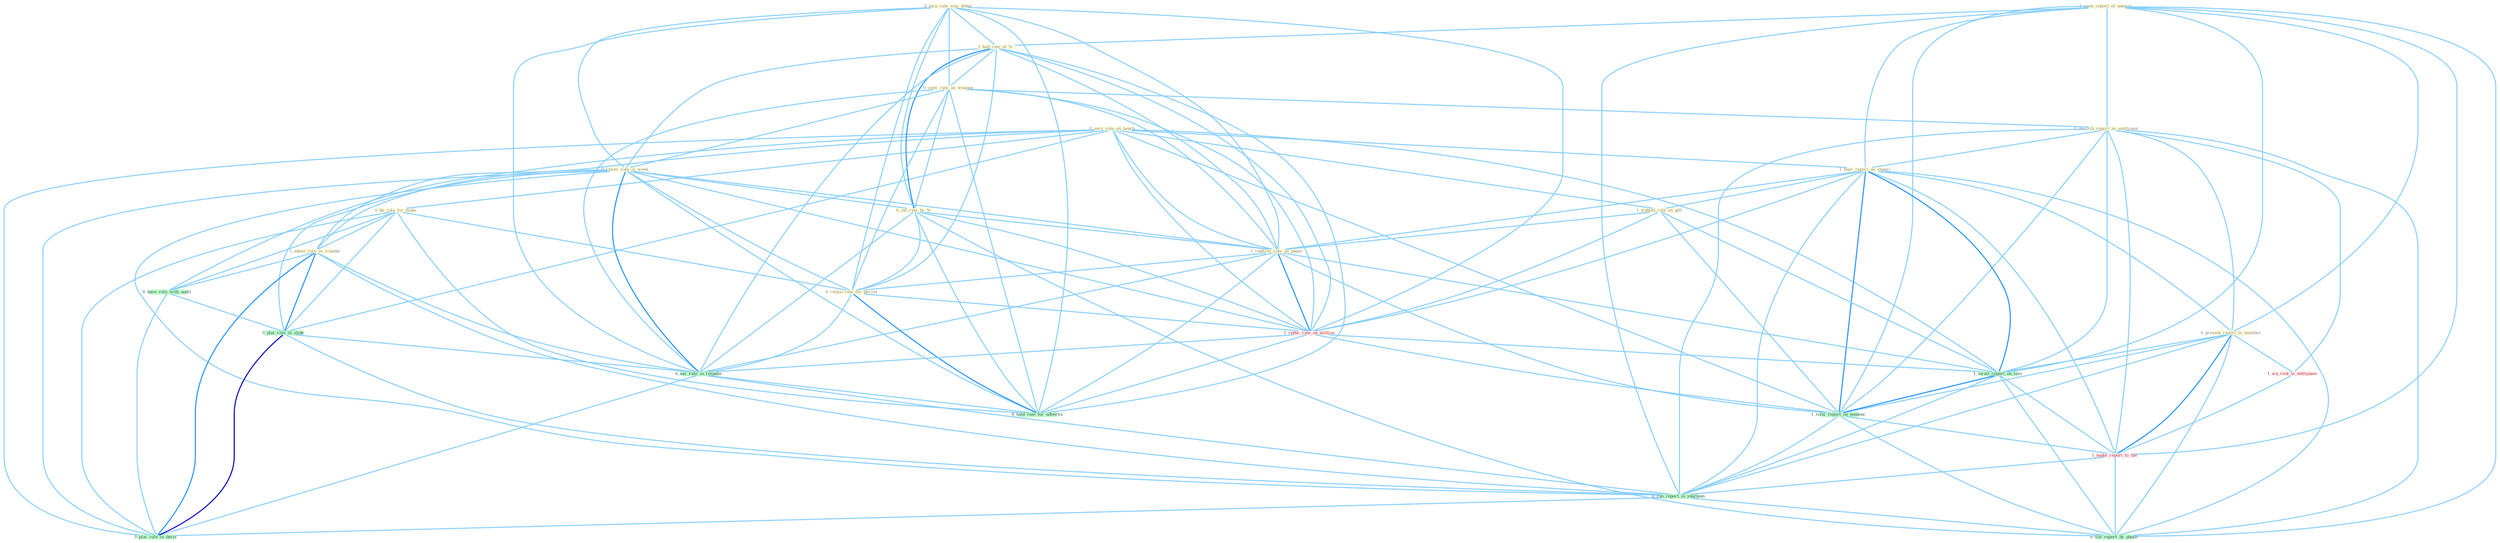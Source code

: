Graph G{ 
    node
    [shape=polygon,style=filled,width=.5,height=.06,color="#BDFCC9",fixedsize=true,fontsize=4,
    fontcolor="#2f4f4f"];
    {node
    [color="#ffffe0", fontcolor="#8b7d6b"] "1_seen_report_of_unawar " "0_turn_rate_sinc_debut " "0_serv_role_on_bench " "1_had_rate_of_% " "0_view_rate_as_weapon " "0_describ_report_as_entitynam " "1_hear_report_on_experi " "0_lower_rate_in_week " "0_be_role_for_make " "0_cut_rate_by_% " "0_present_report_to_member " "1_tighten_rule_on_gift " "1_confirm_rate_on_paper " "0_retain_rate_for_period " "1_admit_role_in_scandal "}
{node [color="#fff0f5", fontcolor="#b22222"] "1_wa_risk_to_entitynam " "1_reduc_rate_on_million " "1_make_report_to_the "}
edge [color="#B0E2FF"];

	"1_seen_report_of_unawar " -- "1_had_rate_of_% " [w="1", color="#87cefa" ];
	"1_seen_report_of_unawar " -- "0_describ_report_as_entitynam " [w="1", color="#87cefa" ];
	"1_seen_report_of_unawar " -- "1_hear_report_on_experi " [w="1", color="#87cefa" ];
	"1_seen_report_of_unawar " -- "0_present_report_to_member " [w="1", color="#87cefa" ];
	"1_seen_report_of_unawar " -- "1_await_report_on_loss " [w="1", color="#87cefa" ];
	"1_seen_report_of_unawar " -- "1_relai_report_on_tendenc " [w="1", color="#87cefa" ];
	"1_seen_report_of_unawar " -- "1_make_report_to_the " [w="1", color="#87cefa" ];
	"1_seen_report_of_unawar " -- "0_ran_report_in_yearnum " [w="1", color="#87cefa" ];
	"1_seen_report_of_unawar " -- "0_file_report_by_phone " [w="1", color="#87cefa" ];
	"0_turn_rate_sinc_debut " -- "1_had_rate_of_% " [w="1", color="#87cefa" ];
	"0_turn_rate_sinc_debut " -- "0_view_rate_as_weapon " [w="1", color="#87cefa" ];
	"0_turn_rate_sinc_debut " -- "0_lower_rate_in_week " [w="1", color="#87cefa" ];
	"0_turn_rate_sinc_debut " -- "0_cut_rate_by_% " [w="1", color="#87cefa" ];
	"0_turn_rate_sinc_debut " -- "1_confirm_rate_on_paper " [w="1", color="#87cefa" ];
	"0_turn_rate_sinc_debut " -- "0_retain_rate_for_period " [w="1", color="#87cefa" ];
	"0_turn_rate_sinc_debut " -- "1_reduc_rate_on_million " [w="1", color="#87cefa" ];
	"0_turn_rate_sinc_debut " -- "0_eas_rate_in_respons " [w="1", color="#87cefa" ];
	"0_turn_rate_sinc_debut " -- "0_hold_rate_for_advertis " [w="1", color="#87cefa" ];
	"0_serv_role_on_bench " -- "1_hear_report_on_experi " [w="1", color="#87cefa" ];
	"0_serv_role_on_bench " -- "0_be_role_for_make " [w="1", color="#87cefa" ];
	"0_serv_role_on_bench " -- "1_tighten_rule_on_gift " [w="1", color="#87cefa" ];
	"0_serv_role_on_bench " -- "1_confirm_rate_on_paper " [w="1", color="#87cefa" ];
	"0_serv_role_on_bench " -- "1_admit_role_in_scandal " [w="1", color="#87cefa" ];
	"0_serv_role_on_bench " -- "0_have_role_with_audit " [w="1", color="#87cefa" ];
	"0_serv_role_on_bench " -- "1_reduc_rate_on_million " [w="1", color="#87cefa" ];
	"0_serv_role_on_bench " -- "1_await_report_on_loss " [w="1", color="#87cefa" ];
	"0_serv_role_on_bench " -- "1_relai_report_on_tendenc " [w="1", color="#87cefa" ];
	"0_serv_role_on_bench " -- "0_plai_role_in_slide " [w="1", color="#87cefa" ];
	"0_serv_role_on_bench " -- "0_plai_role_in_decis " [w="1", color="#87cefa" ];
	"1_had_rate_of_% " -- "0_view_rate_as_weapon " [w="1", color="#87cefa" ];
	"1_had_rate_of_% " -- "0_lower_rate_in_week " [w="1", color="#87cefa" ];
	"1_had_rate_of_% " -- "0_cut_rate_by_% " [w="2", color="#1e90ff" , len=0.8];
	"1_had_rate_of_% " -- "1_confirm_rate_on_paper " [w="1", color="#87cefa" ];
	"1_had_rate_of_% " -- "0_retain_rate_for_period " [w="1", color="#87cefa" ];
	"1_had_rate_of_% " -- "1_reduc_rate_on_million " [w="1", color="#87cefa" ];
	"1_had_rate_of_% " -- "0_eas_rate_in_respons " [w="1", color="#87cefa" ];
	"1_had_rate_of_% " -- "0_hold_rate_for_advertis " [w="1", color="#87cefa" ];
	"0_view_rate_as_weapon " -- "0_describ_report_as_entitynam " [w="1", color="#87cefa" ];
	"0_view_rate_as_weapon " -- "0_lower_rate_in_week " [w="1", color="#87cefa" ];
	"0_view_rate_as_weapon " -- "0_cut_rate_by_% " [w="1", color="#87cefa" ];
	"0_view_rate_as_weapon " -- "1_confirm_rate_on_paper " [w="1", color="#87cefa" ];
	"0_view_rate_as_weapon " -- "0_retain_rate_for_period " [w="1", color="#87cefa" ];
	"0_view_rate_as_weapon " -- "1_reduc_rate_on_million " [w="1", color="#87cefa" ];
	"0_view_rate_as_weapon " -- "0_eas_rate_in_respons " [w="1", color="#87cefa" ];
	"0_view_rate_as_weapon " -- "0_hold_rate_for_advertis " [w="1", color="#87cefa" ];
	"0_describ_report_as_entitynam " -- "1_hear_report_on_experi " [w="1", color="#87cefa" ];
	"0_describ_report_as_entitynam " -- "0_present_report_to_member " [w="1", color="#87cefa" ];
	"0_describ_report_as_entitynam " -- "1_wa_risk_to_entitynam " [w="1", color="#87cefa" ];
	"0_describ_report_as_entitynam " -- "1_await_report_on_loss " [w="1", color="#87cefa" ];
	"0_describ_report_as_entitynam " -- "1_relai_report_on_tendenc " [w="1", color="#87cefa" ];
	"0_describ_report_as_entitynam " -- "1_make_report_to_the " [w="1", color="#87cefa" ];
	"0_describ_report_as_entitynam " -- "0_ran_report_in_yearnum " [w="1", color="#87cefa" ];
	"0_describ_report_as_entitynam " -- "0_file_report_by_phone " [w="1", color="#87cefa" ];
	"1_hear_report_on_experi " -- "0_present_report_to_member " [w="1", color="#87cefa" ];
	"1_hear_report_on_experi " -- "1_tighten_rule_on_gift " [w="1", color="#87cefa" ];
	"1_hear_report_on_experi " -- "1_confirm_rate_on_paper " [w="1", color="#87cefa" ];
	"1_hear_report_on_experi " -- "1_reduc_rate_on_million " [w="1", color="#87cefa" ];
	"1_hear_report_on_experi " -- "1_await_report_on_loss " [w="2", color="#1e90ff" , len=0.8];
	"1_hear_report_on_experi " -- "1_relai_report_on_tendenc " [w="2", color="#1e90ff" , len=0.8];
	"1_hear_report_on_experi " -- "1_make_report_to_the " [w="1", color="#87cefa" ];
	"1_hear_report_on_experi " -- "0_ran_report_in_yearnum " [w="1", color="#87cefa" ];
	"1_hear_report_on_experi " -- "0_file_report_by_phone " [w="1", color="#87cefa" ];
	"0_lower_rate_in_week " -- "0_cut_rate_by_% " [w="1", color="#87cefa" ];
	"0_lower_rate_in_week " -- "1_confirm_rate_on_paper " [w="1", color="#87cefa" ];
	"0_lower_rate_in_week " -- "0_retain_rate_for_period " [w="1", color="#87cefa" ];
	"0_lower_rate_in_week " -- "1_admit_role_in_scandal " [w="1", color="#87cefa" ];
	"0_lower_rate_in_week " -- "1_reduc_rate_on_million " [w="1", color="#87cefa" ];
	"0_lower_rate_in_week " -- "0_plai_role_in_slide " [w="1", color="#87cefa" ];
	"0_lower_rate_in_week " -- "0_eas_rate_in_respons " [w="2", color="#1e90ff" , len=0.8];
	"0_lower_rate_in_week " -- "0_ran_report_in_yearnum " [w="1", color="#87cefa" ];
	"0_lower_rate_in_week " -- "0_plai_role_in_decis " [w="1", color="#87cefa" ];
	"0_lower_rate_in_week " -- "0_hold_rate_for_advertis " [w="1", color="#87cefa" ];
	"0_be_role_for_make " -- "0_retain_rate_for_period " [w="1", color="#87cefa" ];
	"0_be_role_for_make " -- "1_admit_role_in_scandal " [w="1", color="#87cefa" ];
	"0_be_role_for_make " -- "0_have_role_with_audit " [w="1", color="#87cefa" ];
	"0_be_role_for_make " -- "0_plai_role_in_slide " [w="1", color="#87cefa" ];
	"0_be_role_for_make " -- "0_plai_role_in_decis " [w="1", color="#87cefa" ];
	"0_be_role_for_make " -- "0_hold_rate_for_advertis " [w="1", color="#87cefa" ];
	"0_cut_rate_by_% " -- "1_confirm_rate_on_paper " [w="1", color="#87cefa" ];
	"0_cut_rate_by_% " -- "0_retain_rate_for_period " [w="1", color="#87cefa" ];
	"0_cut_rate_by_% " -- "1_reduc_rate_on_million " [w="1", color="#87cefa" ];
	"0_cut_rate_by_% " -- "0_eas_rate_in_respons " [w="1", color="#87cefa" ];
	"0_cut_rate_by_% " -- "0_file_report_by_phone " [w="1", color="#87cefa" ];
	"0_cut_rate_by_% " -- "0_hold_rate_for_advertis " [w="1", color="#87cefa" ];
	"0_present_report_to_member " -- "1_wa_risk_to_entitynam " [w="1", color="#87cefa" ];
	"0_present_report_to_member " -- "1_await_report_on_loss " [w="1", color="#87cefa" ];
	"0_present_report_to_member " -- "1_relai_report_on_tendenc " [w="1", color="#87cefa" ];
	"0_present_report_to_member " -- "1_make_report_to_the " [w="2", color="#1e90ff" , len=0.8];
	"0_present_report_to_member " -- "0_ran_report_in_yearnum " [w="1", color="#87cefa" ];
	"0_present_report_to_member " -- "0_file_report_by_phone " [w="1", color="#87cefa" ];
	"1_tighten_rule_on_gift " -- "1_confirm_rate_on_paper " [w="1", color="#87cefa" ];
	"1_tighten_rule_on_gift " -- "1_reduc_rate_on_million " [w="1", color="#87cefa" ];
	"1_tighten_rule_on_gift " -- "1_await_report_on_loss " [w="1", color="#87cefa" ];
	"1_tighten_rule_on_gift " -- "1_relai_report_on_tendenc " [w="1", color="#87cefa" ];
	"1_confirm_rate_on_paper " -- "0_retain_rate_for_period " [w="1", color="#87cefa" ];
	"1_confirm_rate_on_paper " -- "1_reduc_rate_on_million " [w="2", color="#1e90ff" , len=0.8];
	"1_confirm_rate_on_paper " -- "1_await_report_on_loss " [w="1", color="#87cefa" ];
	"1_confirm_rate_on_paper " -- "1_relai_report_on_tendenc " [w="1", color="#87cefa" ];
	"1_confirm_rate_on_paper " -- "0_eas_rate_in_respons " [w="1", color="#87cefa" ];
	"1_confirm_rate_on_paper " -- "0_hold_rate_for_advertis " [w="1", color="#87cefa" ];
	"0_retain_rate_for_period " -- "1_reduc_rate_on_million " [w="1", color="#87cefa" ];
	"0_retain_rate_for_period " -- "0_eas_rate_in_respons " [w="1", color="#87cefa" ];
	"0_retain_rate_for_period " -- "0_hold_rate_for_advertis " [w="2", color="#1e90ff" , len=0.8];
	"1_admit_role_in_scandal " -- "0_have_role_with_audit " [w="1", color="#87cefa" ];
	"1_admit_role_in_scandal " -- "0_plai_role_in_slide " [w="2", color="#1e90ff" , len=0.8];
	"1_admit_role_in_scandal " -- "0_eas_rate_in_respons " [w="1", color="#87cefa" ];
	"1_admit_role_in_scandal " -- "0_ran_report_in_yearnum " [w="1", color="#87cefa" ];
	"1_admit_role_in_scandal " -- "0_plai_role_in_decis " [w="2", color="#1e90ff" , len=0.8];
	"1_wa_risk_to_entitynam " -- "1_make_report_to_the " [w="1", color="#87cefa" ];
	"0_have_role_with_audit " -- "0_plai_role_in_slide " [w="1", color="#87cefa" ];
	"0_have_role_with_audit " -- "0_plai_role_in_decis " [w="1", color="#87cefa" ];
	"1_reduc_rate_on_million " -- "1_await_report_on_loss " [w="1", color="#87cefa" ];
	"1_reduc_rate_on_million " -- "1_relai_report_on_tendenc " [w="1", color="#87cefa" ];
	"1_reduc_rate_on_million " -- "0_eas_rate_in_respons " [w="1", color="#87cefa" ];
	"1_reduc_rate_on_million " -- "0_hold_rate_for_advertis " [w="1", color="#87cefa" ];
	"1_await_report_on_loss " -- "1_relai_report_on_tendenc " [w="2", color="#1e90ff" , len=0.8];
	"1_await_report_on_loss " -- "1_make_report_to_the " [w="1", color="#87cefa" ];
	"1_await_report_on_loss " -- "0_ran_report_in_yearnum " [w="1", color="#87cefa" ];
	"1_await_report_on_loss " -- "0_file_report_by_phone " [w="1", color="#87cefa" ];
	"1_relai_report_on_tendenc " -- "1_make_report_to_the " [w="1", color="#87cefa" ];
	"1_relai_report_on_tendenc " -- "0_ran_report_in_yearnum " [w="1", color="#87cefa" ];
	"1_relai_report_on_tendenc " -- "0_file_report_by_phone " [w="1", color="#87cefa" ];
	"0_plai_role_in_slide " -- "0_eas_rate_in_respons " [w="1", color="#87cefa" ];
	"0_plai_role_in_slide " -- "0_ran_report_in_yearnum " [w="1", color="#87cefa" ];
	"0_plai_role_in_slide " -- "0_plai_role_in_decis " [w="3", color="#0000cd" , len=0.6];
	"1_make_report_to_the " -- "0_ran_report_in_yearnum " [w="1", color="#87cefa" ];
	"1_make_report_to_the " -- "0_file_report_by_phone " [w="1", color="#87cefa" ];
	"0_eas_rate_in_respons " -- "0_ran_report_in_yearnum " [w="1", color="#87cefa" ];
	"0_eas_rate_in_respons " -- "0_plai_role_in_decis " [w="1", color="#87cefa" ];
	"0_eas_rate_in_respons " -- "0_hold_rate_for_advertis " [w="1", color="#87cefa" ];
	"0_ran_report_in_yearnum " -- "0_file_report_by_phone " [w="1", color="#87cefa" ];
	"0_ran_report_in_yearnum " -- "0_plai_role_in_decis " [w="1", color="#87cefa" ];
}